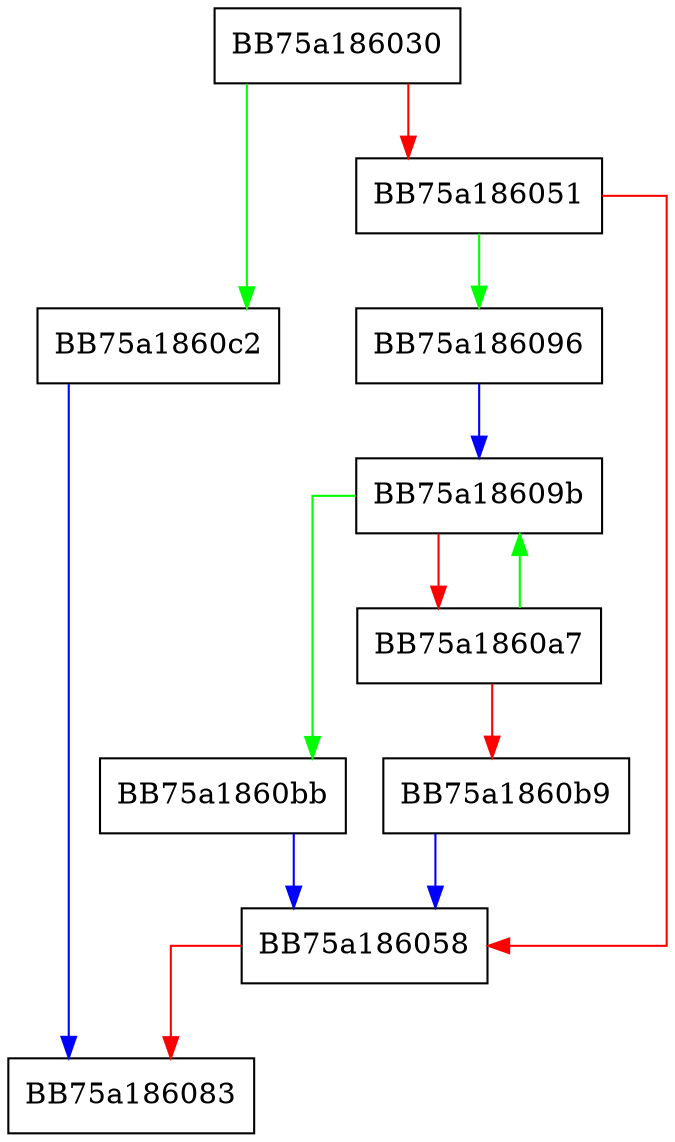 digraph OidElement {
  node [shape="box"];
  graph [splines=ortho];
  BB75a186030 -> BB75a1860c2 [color="green"];
  BB75a186030 -> BB75a186051 [color="red"];
  BB75a186051 -> BB75a186096 [color="green"];
  BB75a186051 -> BB75a186058 [color="red"];
  BB75a186058 -> BB75a186083 [color="red"];
  BB75a186096 -> BB75a18609b [color="blue"];
  BB75a18609b -> BB75a1860bb [color="green"];
  BB75a18609b -> BB75a1860a7 [color="red"];
  BB75a1860a7 -> BB75a18609b [color="green"];
  BB75a1860a7 -> BB75a1860b9 [color="red"];
  BB75a1860b9 -> BB75a186058 [color="blue"];
  BB75a1860bb -> BB75a186058 [color="blue"];
  BB75a1860c2 -> BB75a186083 [color="blue"];
}